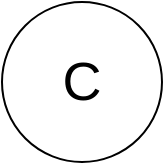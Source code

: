 <mxfile version="20.5.3" type="device"><diagram id="ndffckHsPH0Ne7qfaK9P" name="Page-1"><mxGraphModel dx="906" dy="495" grid="1" gridSize="10" guides="1" tooltips="1" connect="1" arrows="1" fold="1" page="1" pageScale="1" pageWidth="850" pageHeight="1100" math="0" shadow="0"><root><mxCell id="0"/><mxCell id="1" parent="0"/><mxCell id="4DNFwa_S2rHIkhcIzs_L-10" value="&lt;font style=&quot;font-size: 27px;&quot;&gt;C&lt;/font&gt;" style="ellipse;whiteSpace=wrap;html=1;aspect=fixed;" vertex="1" parent="1"><mxGeometry x="80" y="70" width="80" height="80" as="geometry"/></mxCell></root></mxGraphModel></diagram></mxfile>